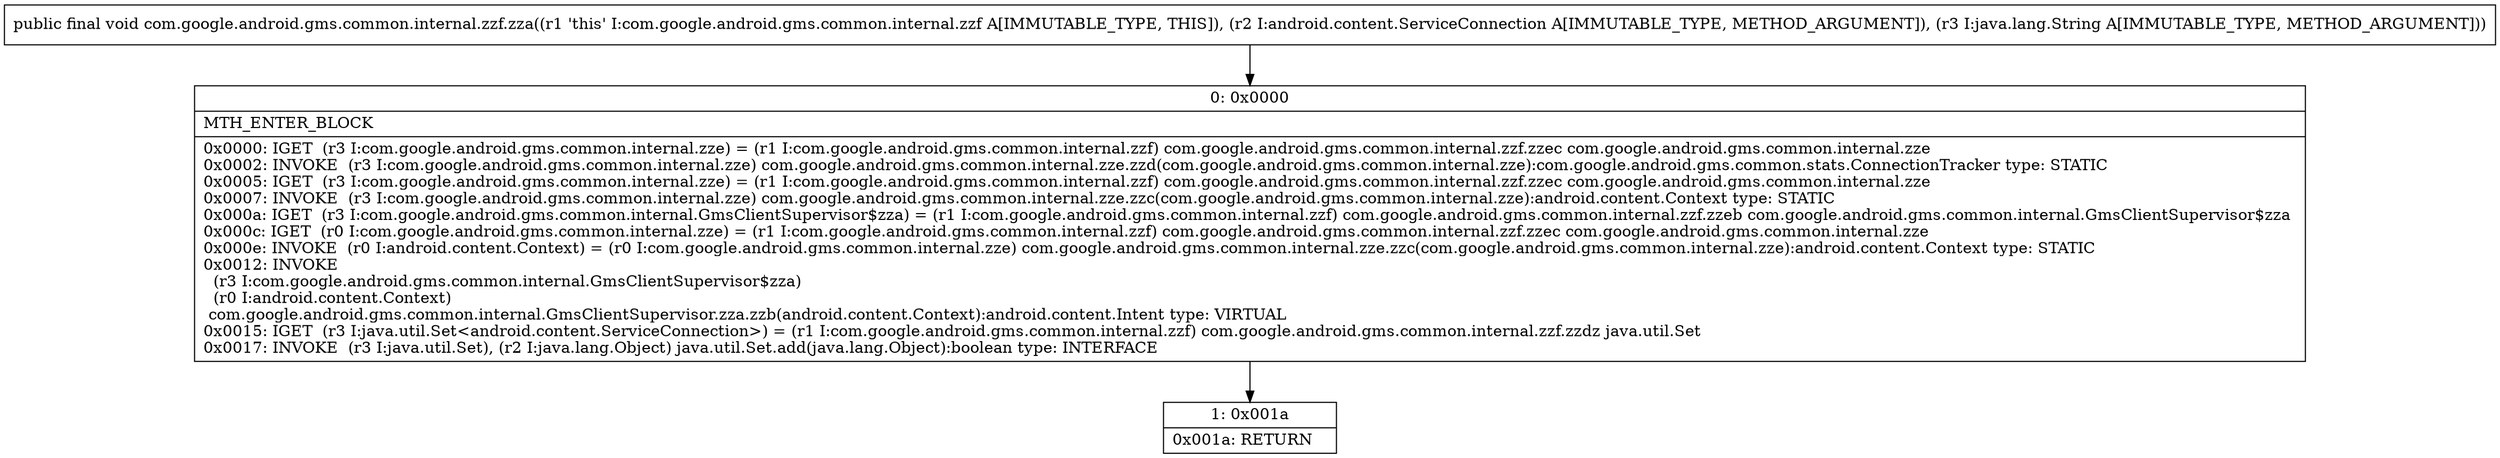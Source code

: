 digraph "CFG forcom.google.android.gms.common.internal.zzf.zza(Landroid\/content\/ServiceConnection;Ljava\/lang\/String;)V" {
Node_0 [shape=record,label="{0\:\ 0x0000|MTH_ENTER_BLOCK\l|0x0000: IGET  (r3 I:com.google.android.gms.common.internal.zze) = (r1 I:com.google.android.gms.common.internal.zzf) com.google.android.gms.common.internal.zzf.zzec com.google.android.gms.common.internal.zze \l0x0002: INVOKE  (r3 I:com.google.android.gms.common.internal.zze) com.google.android.gms.common.internal.zze.zzd(com.google.android.gms.common.internal.zze):com.google.android.gms.common.stats.ConnectionTracker type: STATIC \l0x0005: IGET  (r3 I:com.google.android.gms.common.internal.zze) = (r1 I:com.google.android.gms.common.internal.zzf) com.google.android.gms.common.internal.zzf.zzec com.google.android.gms.common.internal.zze \l0x0007: INVOKE  (r3 I:com.google.android.gms.common.internal.zze) com.google.android.gms.common.internal.zze.zzc(com.google.android.gms.common.internal.zze):android.content.Context type: STATIC \l0x000a: IGET  (r3 I:com.google.android.gms.common.internal.GmsClientSupervisor$zza) = (r1 I:com.google.android.gms.common.internal.zzf) com.google.android.gms.common.internal.zzf.zzeb com.google.android.gms.common.internal.GmsClientSupervisor$zza \l0x000c: IGET  (r0 I:com.google.android.gms.common.internal.zze) = (r1 I:com.google.android.gms.common.internal.zzf) com.google.android.gms.common.internal.zzf.zzec com.google.android.gms.common.internal.zze \l0x000e: INVOKE  (r0 I:android.content.Context) = (r0 I:com.google.android.gms.common.internal.zze) com.google.android.gms.common.internal.zze.zzc(com.google.android.gms.common.internal.zze):android.content.Context type: STATIC \l0x0012: INVOKE  \l  (r3 I:com.google.android.gms.common.internal.GmsClientSupervisor$zza)\l  (r0 I:android.content.Context)\l com.google.android.gms.common.internal.GmsClientSupervisor.zza.zzb(android.content.Context):android.content.Intent type: VIRTUAL \l0x0015: IGET  (r3 I:java.util.Set\<android.content.ServiceConnection\>) = (r1 I:com.google.android.gms.common.internal.zzf) com.google.android.gms.common.internal.zzf.zzdz java.util.Set \l0x0017: INVOKE  (r3 I:java.util.Set), (r2 I:java.lang.Object) java.util.Set.add(java.lang.Object):boolean type: INTERFACE \l}"];
Node_1 [shape=record,label="{1\:\ 0x001a|0x001a: RETURN   \l}"];
MethodNode[shape=record,label="{public final void com.google.android.gms.common.internal.zzf.zza((r1 'this' I:com.google.android.gms.common.internal.zzf A[IMMUTABLE_TYPE, THIS]), (r2 I:android.content.ServiceConnection A[IMMUTABLE_TYPE, METHOD_ARGUMENT]), (r3 I:java.lang.String A[IMMUTABLE_TYPE, METHOD_ARGUMENT])) }"];
MethodNode -> Node_0;
Node_0 -> Node_1;
}

